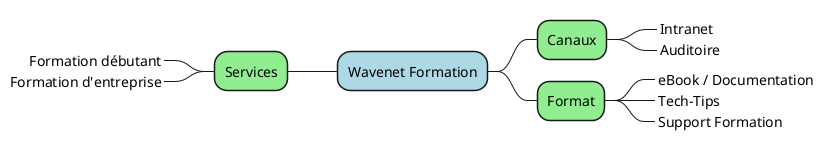 @startmindmap
*[#LightBlue] Wavenet Formation
--[#Lightgreen] Services
---_ Formation débutant
---_ Formation d'entreprise
**[#Lightgreen] Canaux
***_ Intranet
***_ Auditoire
**[#Lightgreen] Format
***_ eBook / Documentation
***_ Tech-Tips
***_ Support Formation
@endmindmap